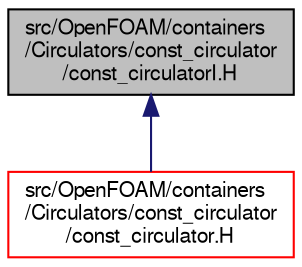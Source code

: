 digraph "src/OpenFOAM/containers/Circulators/const_circulator/const_circulatorI.H"
{
  bgcolor="transparent";
  edge [fontname="FreeSans",fontsize="10",labelfontname="FreeSans",labelfontsize="10"];
  node [fontname="FreeSans",fontsize="10",shape=record];
  Node1 [label="src/OpenFOAM/containers\l/Circulators/const_circulator\l/const_circulatorI.H",height=0.2,width=0.4,color="black", fillcolor="grey75", style="filled", fontcolor="black"];
  Node1 -> Node2 [dir="back",color="midnightblue",fontsize="10",style="solid",fontname="FreeSans"];
  Node2 [label="src/OpenFOAM/containers\l/Circulators/const_circulator\l/const_circulator.H",height=0.2,width=0.4,color="red",URL="$a08420.html"];
}
